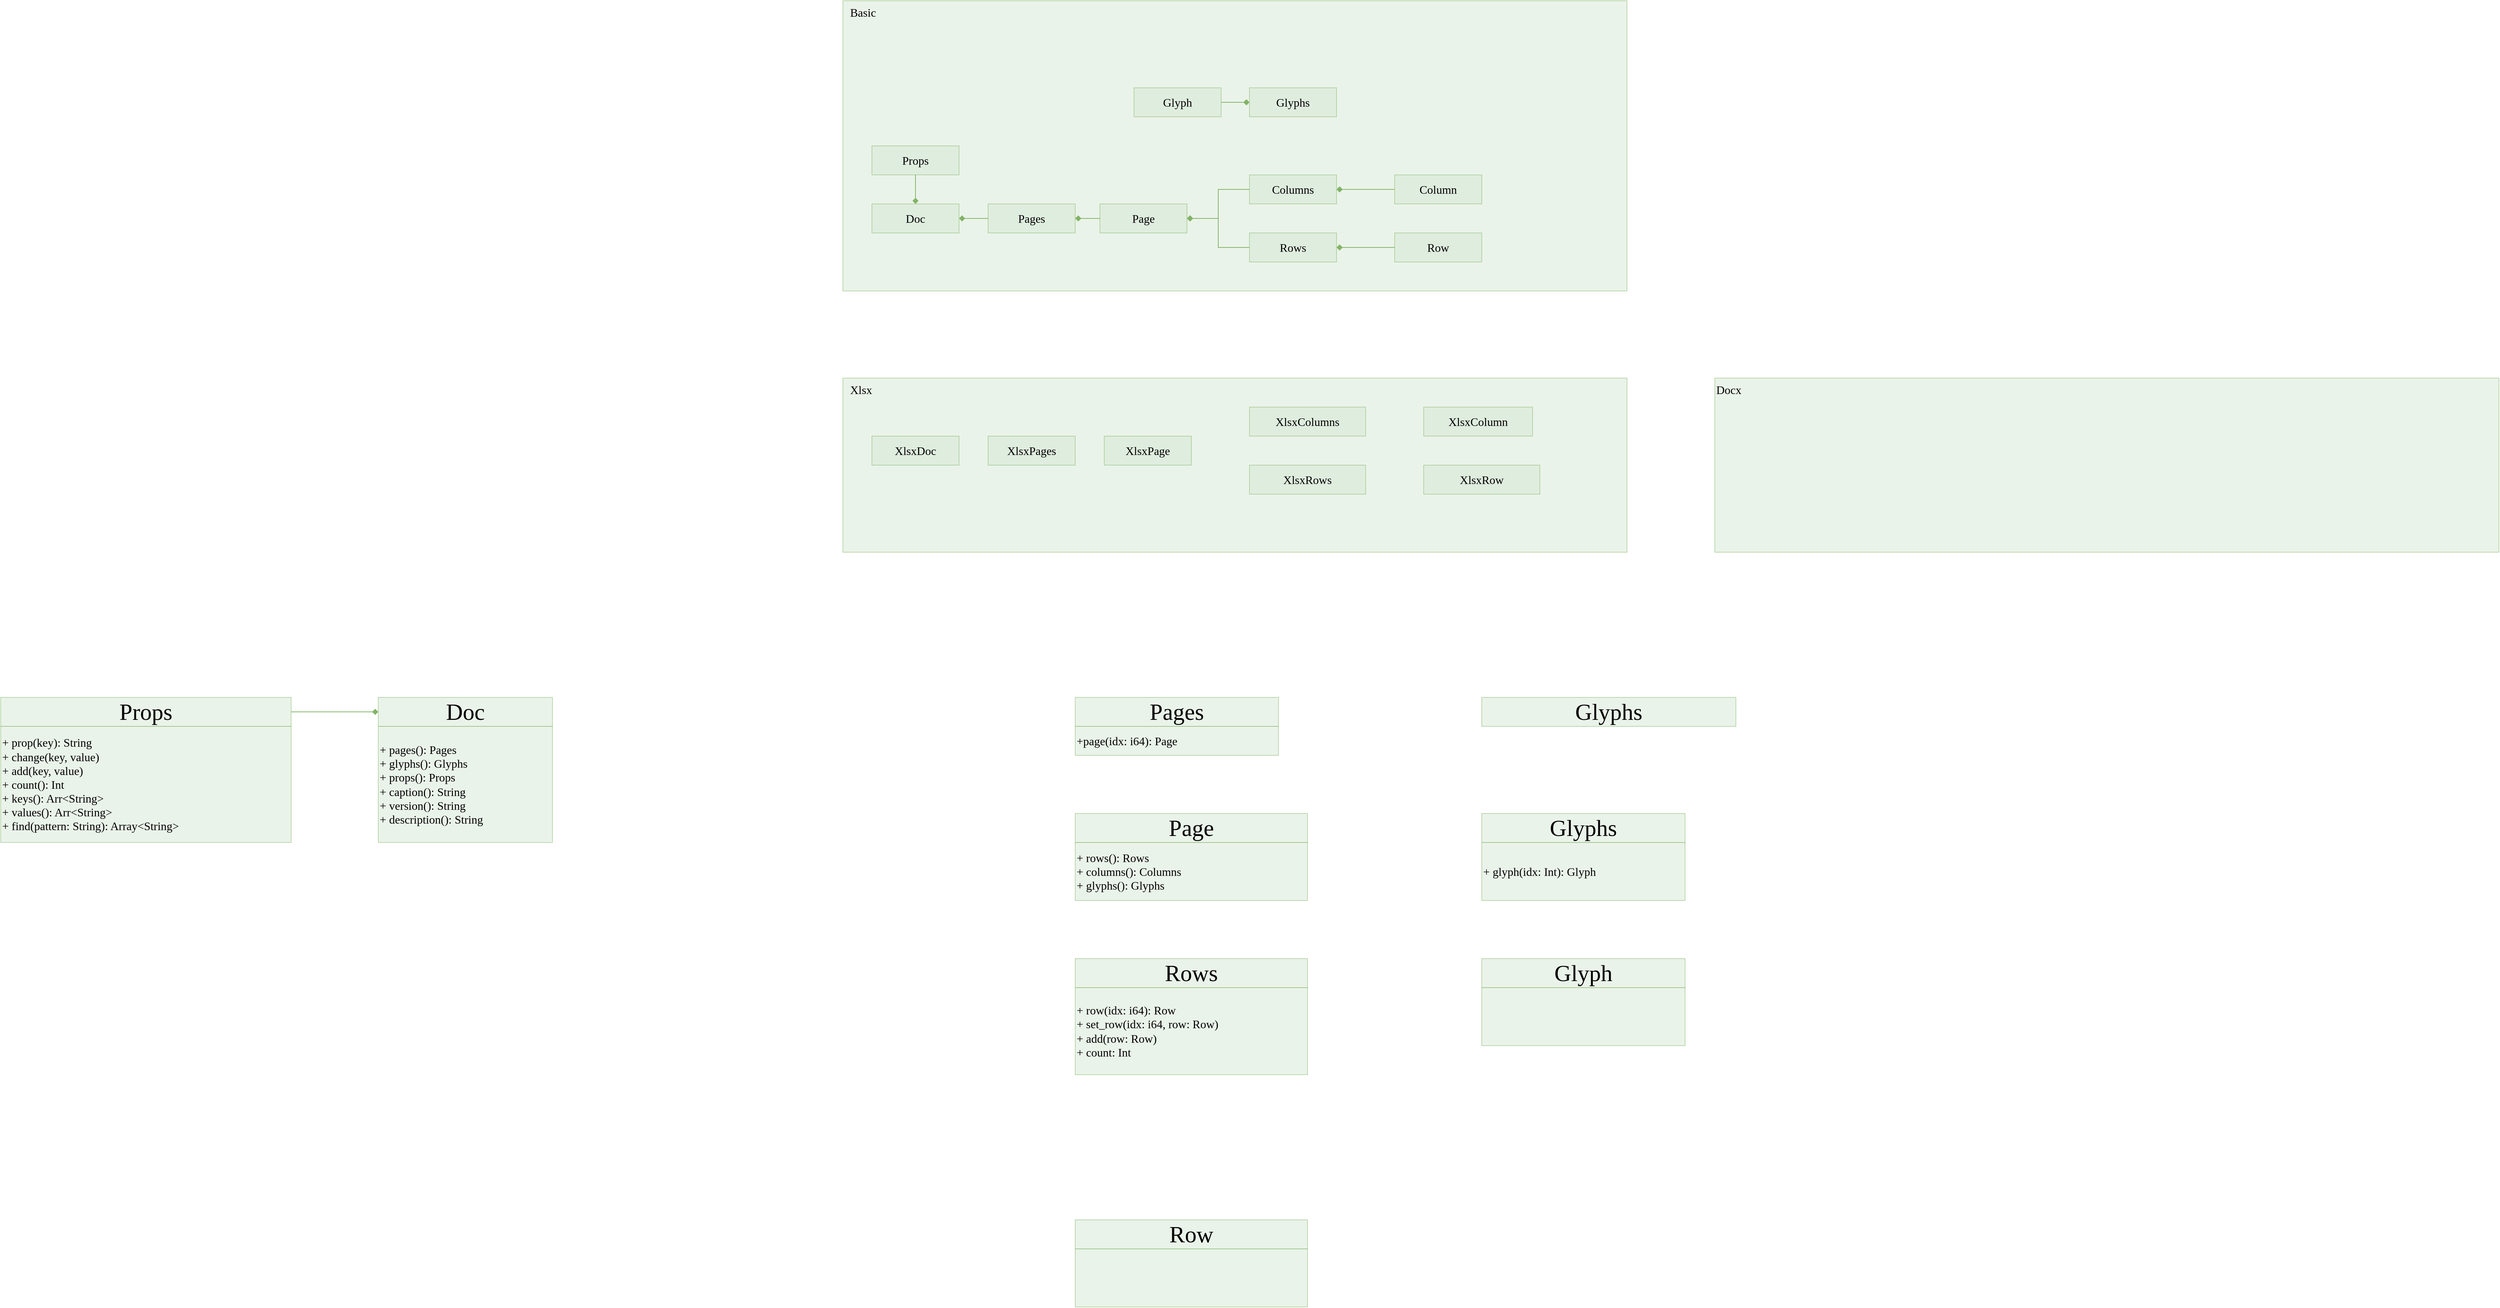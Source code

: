 <mxfile version="27.0.9">
  <diagram name="Overview" id="8y3Zl4VuxVWjsvq5kniv">
    <mxGraphModel dx="2440" dy="1693" grid="1" gridSize="10" guides="1" tooltips="1" connect="1" arrows="1" fold="1" page="1" pageScale="1" pageWidth="827" pageHeight="1169" math="0" shadow="0">
      <root>
        <mxCell id="0" />
        <mxCell id="1" parent="0" />
        <mxCell id="yGf21TPcP8UXwxqwGWnN-19" value="Xlsx" style="rounded=0;whiteSpace=wrap;html=1;fontFamily=Feature Mono Medium;fontSize=16;fillColor=#d5e8d4;strokeColor=#82b366;opacity=50;align=left;verticalAlign=top;spacingLeft=8;movable=0;resizable=0;rotatable=0;deletable=0;editable=0;locked=1;connectable=0;" parent="1" vertex="1">
          <mxGeometry x="40" y="440" width="1080" height="240" as="geometry" />
        </mxCell>
        <mxCell id="yGf21TPcP8UXwxqwGWnN-18" value="Basic" style="rounded=0;whiteSpace=wrap;html=1;fontFamily=Feature Mono Medium;fontSize=16;fillColor=#d5e8d4;strokeColor=#82b366;opacity=50;align=left;verticalAlign=top;movable=0;resizable=0;rotatable=0;deletable=0;editable=0;locked=1;connectable=0;spacingLeft=8;" parent="1" vertex="1">
          <mxGeometry x="40" y="-80" width="1080" height="400" as="geometry" />
        </mxCell>
        <mxCell id="yGf21TPcP8UXwxqwGWnN-1" value="Doc" style="rounded=0;whiteSpace=wrap;html=1;fontFamily=Feature Mono Medium;fontSize=16;fillColor=#d5e8d4;strokeColor=#82b366;opacity=50;" parent="1" vertex="1">
          <mxGeometry x="80" y="200" width="120" height="40" as="geometry" />
        </mxCell>
        <mxCell id="Kbxt-SDFFBqTt6nUBHVl-6" style="edgeStyle=orthogonalEdgeStyle;rounded=0;orthogonalLoop=1;jettySize=auto;html=1;exitX=0;exitY=0.5;exitDx=0;exitDy=0;fillColor=#d5e8d4;strokeColor=#82b366;endArrow=diamond;endFill=1;" parent="1" source="yGf21TPcP8UXwxqwGWnN-2" target="yGf21TPcP8UXwxqwGWnN-7" edge="1">
          <mxGeometry relative="1" as="geometry" />
        </mxCell>
        <mxCell id="yGf21TPcP8UXwxqwGWnN-2" value="Rows" style="rounded=0;whiteSpace=wrap;html=1;fontFamily=Feature Mono Medium;fontSize=16;fillColor=#d5e8d4;strokeColor=#82b366;opacity=50;" parent="1" vertex="1">
          <mxGeometry x="600" y="240" width="120" height="40" as="geometry" />
        </mxCell>
        <mxCell id="Kbxt-SDFFBqTt6nUBHVl-7" style="edgeStyle=orthogonalEdgeStyle;rounded=0;orthogonalLoop=1;jettySize=auto;html=1;exitX=0;exitY=0.5;exitDx=0;exitDy=0;entryX=1;entryY=0.5;entryDx=0;entryDy=0;fillColor=#d5e8d4;strokeColor=#82b366;endArrow=diamond;endFill=1;" parent="1" source="yGf21TPcP8UXwxqwGWnN-3" target="yGf21TPcP8UXwxqwGWnN-2" edge="1">
          <mxGeometry relative="1" as="geometry" />
        </mxCell>
        <mxCell id="yGf21TPcP8UXwxqwGWnN-3" value="Row" style="rounded=0;whiteSpace=wrap;html=1;fontFamily=Feature Mono Medium;fontSize=16;fillColor=#d5e8d4;strokeColor=#82b366;opacity=50;" parent="1" vertex="1">
          <mxGeometry x="800" y="240" width="120" height="40" as="geometry" />
        </mxCell>
        <mxCell id="Kbxt-SDFFBqTt6nUBHVl-5" style="edgeStyle=orthogonalEdgeStyle;rounded=0;orthogonalLoop=1;jettySize=auto;html=1;exitX=0;exitY=0.5;exitDx=0;exitDy=0;entryX=1;entryY=0.5;entryDx=0;entryDy=0;endArrow=diamond;endFill=1;fillColor=#d5e8d4;strokeColor=#82b366;" parent="1" source="yGf21TPcP8UXwxqwGWnN-4" target="yGf21TPcP8UXwxqwGWnN-7" edge="1">
          <mxGeometry relative="1" as="geometry" />
        </mxCell>
        <mxCell id="yGf21TPcP8UXwxqwGWnN-4" value="Columns" style="rounded=0;whiteSpace=wrap;html=1;fontFamily=Feature Mono Medium;fontSize=16;fillColor=#d5e8d4;strokeColor=#82b366;opacity=50;" parent="1" vertex="1">
          <mxGeometry x="600" y="160" width="120" height="40" as="geometry" />
        </mxCell>
        <mxCell id="Kbxt-SDFFBqTt6nUBHVl-8" style="edgeStyle=orthogonalEdgeStyle;rounded=0;orthogonalLoop=1;jettySize=auto;html=1;exitX=0;exitY=0.5;exitDx=0;exitDy=0;entryX=1;entryY=0.5;entryDx=0;entryDy=0;fillColor=#d5e8d4;strokeColor=#82b366;endArrow=diamond;endFill=1;" parent="1" source="yGf21TPcP8UXwxqwGWnN-5" target="yGf21TPcP8UXwxqwGWnN-4" edge="1">
          <mxGeometry relative="1" as="geometry" />
        </mxCell>
        <mxCell id="yGf21TPcP8UXwxqwGWnN-5" value="Column" style="rounded=0;whiteSpace=wrap;html=1;fontFamily=Feature Mono Medium;fontSize=16;fillColor=#d5e8d4;strokeColor=#82b366;opacity=50;" parent="1" vertex="1">
          <mxGeometry x="800" y="160" width="120" height="40" as="geometry" />
        </mxCell>
        <mxCell id="Kbxt-SDFFBqTt6nUBHVl-2" style="edgeStyle=orthogonalEdgeStyle;rounded=0;orthogonalLoop=1;jettySize=auto;html=1;exitX=0;exitY=0.5;exitDx=0;exitDy=0;entryX=1;entryY=0.5;entryDx=0;entryDy=0;endArrow=diamond;endFill=1;fillColor=#d5e8d4;strokeColor=#82b366;" parent="1" source="yGf21TPcP8UXwxqwGWnN-6" target="yGf21TPcP8UXwxqwGWnN-1" edge="1">
          <mxGeometry relative="1" as="geometry" />
        </mxCell>
        <mxCell id="yGf21TPcP8UXwxqwGWnN-6" value="Pages" style="rounded=0;whiteSpace=wrap;html=1;fontFamily=Feature Mono Medium;fontSize=16;fillColor=#d5e8d4;strokeColor=#82b366;opacity=50;" parent="1" vertex="1">
          <mxGeometry x="240" y="200" width="120" height="40" as="geometry" />
        </mxCell>
        <mxCell id="Kbxt-SDFFBqTt6nUBHVl-4" style="edgeStyle=orthogonalEdgeStyle;rounded=0;orthogonalLoop=1;jettySize=auto;html=1;exitX=0;exitY=0.5;exitDx=0;exitDy=0;entryX=1;entryY=0.5;entryDx=0;entryDy=0;fillColor=#d5e8d4;strokeColor=#82b366;endArrow=diamond;endFill=1;" parent="1" source="yGf21TPcP8UXwxqwGWnN-7" target="yGf21TPcP8UXwxqwGWnN-6" edge="1">
          <mxGeometry relative="1" as="geometry" />
        </mxCell>
        <mxCell id="yGf21TPcP8UXwxqwGWnN-7" value="Page" style="rounded=0;whiteSpace=wrap;html=1;fontFamily=Feature Mono Medium;fontSize=16;fillColor=#d5e8d4;strokeColor=#82b366;opacity=50;" parent="1" vertex="1">
          <mxGeometry x="394" y="200" width="120" height="40" as="geometry" />
        </mxCell>
        <mxCell id="yGf21TPcP8UXwxqwGWnN-8" value="XlsxDoc" style="rounded=0;whiteSpace=wrap;html=1;fontFamily=Feature Mono Medium;fontSize=16;fillColor=#d5e8d4;strokeColor=#82b366;opacity=50;" parent="1" vertex="1">
          <mxGeometry x="80" y="520" width="120" height="40" as="geometry" />
        </mxCell>
        <mxCell id="yGf21TPcP8UXwxqwGWnN-11" value="XlsxPages" style="rounded=0;whiteSpace=wrap;html=1;fontFamily=Feature Mono Medium;fontSize=16;fillColor=#d5e8d4;strokeColor=#82b366;opacity=50;" parent="1" vertex="1">
          <mxGeometry x="240" y="520" width="120" height="40" as="geometry" />
        </mxCell>
        <mxCell id="yGf21TPcP8UXwxqwGWnN-12" value="XlsxPage" style="rounded=0;whiteSpace=wrap;html=1;fontFamily=Feature Mono Medium;fontSize=16;fillColor=#d5e8d4;strokeColor=#82b366;opacity=50;" parent="1" vertex="1">
          <mxGeometry x="400" y="520" width="120" height="40" as="geometry" />
        </mxCell>
        <mxCell id="yGf21TPcP8UXwxqwGWnN-13" value="XlsxRows" style="rounded=0;whiteSpace=wrap;html=1;fontFamily=Feature Mono Medium;fontSize=16;fillColor=#d5e8d4;strokeColor=#82b366;opacity=50;" parent="1" vertex="1">
          <mxGeometry x="600" y="560" width="160" height="40" as="geometry" />
        </mxCell>
        <mxCell id="yGf21TPcP8UXwxqwGWnN-14" value="XlsxRow" style="rounded=0;whiteSpace=wrap;html=1;fontFamily=Feature Mono Medium;fontSize=16;fillColor=#d5e8d4;strokeColor=#82b366;opacity=50;" parent="1" vertex="1">
          <mxGeometry x="840" y="560" width="160" height="40" as="geometry" />
        </mxCell>
        <mxCell id="yGf21TPcP8UXwxqwGWnN-15" value="XlsxColumns" style="rounded=0;whiteSpace=wrap;html=1;fontFamily=Feature Mono Medium;fontSize=16;fillColor=#d5e8d4;strokeColor=#82b366;opacity=50;" parent="1" vertex="1">
          <mxGeometry x="600" y="480" width="160" height="40" as="geometry" />
        </mxCell>
        <mxCell id="yGf21TPcP8UXwxqwGWnN-16" value="XlsxColumn" style="rounded=0;whiteSpace=wrap;html=1;fontFamily=Feature Mono Medium;fontSize=16;fillColor=#d5e8d4;strokeColor=#82b366;opacity=50;" parent="1" vertex="1">
          <mxGeometry x="840" y="480" width="150" height="40" as="geometry" />
        </mxCell>
        <mxCell id="yGf21TPcP8UXwxqwGWnN-20" value="Docx" style="rounded=0;whiteSpace=wrap;html=1;fontFamily=Feature Mono Medium;fontSize=16;fillColor=#d5e8d4;strokeColor=#82b366;opacity=50;align=left;verticalAlign=top;" parent="1" vertex="1">
          <mxGeometry x="1241" y="440" width="1080" height="240" as="geometry" />
        </mxCell>
        <mxCell id="yGf21TPcP8UXwxqwGWnN-21" value="Doc" style="rounded=0;whiteSpace=wrap;html=1;fontFamily=Feature Mono Medium;fontSize=32;fillColor=#d5e8d4;strokeColor=#82b366;opacity=50;" parent="1" vertex="1">
          <mxGeometry x="-600" y="880" width="240" height="40" as="geometry" />
        </mxCell>
        <mxCell id="yGf21TPcP8UXwxqwGWnN-22" value="+ pages(): Pages&lt;div&gt;+ glyphs(): Glyphs&lt;/div&gt;&lt;div&gt;+ props(): Props&lt;br&gt;+ caption(): String&lt;/div&gt;&lt;div&gt;+ version(): String&lt;/div&gt;&lt;div&gt;+ description(): String&lt;/div&gt;" style="rounded=0;whiteSpace=wrap;html=1;fontFamily=Feature Mono Medium;fontSize=16;fillColor=#d5e8d4;strokeColor=#82b366;opacity=50;align=left;" parent="1" vertex="1">
          <mxGeometry x="-600" y="920" width="240" height="160" as="geometry" />
        </mxCell>
        <mxCell id="yGf21TPcP8UXwxqwGWnN-23" value="Pages" style="rounded=0;whiteSpace=wrap;html=1;fontFamily=Feature Mono Medium;fontSize=32;fillColor=#d5e8d4;strokeColor=#82b366;opacity=50;" parent="1" vertex="1">
          <mxGeometry x="360" y="880" width="280" height="40" as="geometry" />
        </mxCell>
        <mxCell id="yGf21TPcP8UXwxqwGWnN-24" value="+page(idx: i64): Page" style="rounded=0;whiteSpace=wrap;html=1;fontFamily=Feature Mono Medium;fontSize=16;fillColor=#d5e8d4;strokeColor=#82b366;opacity=50;align=left;" parent="1" vertex="1">
          <mxGeometry x="360" y="920" width="280" height="40" as="geometry" />
        </mxCell>
        <mxCell id="yGf21TPcP8UXwxqwGWnN-25" value="+ rows(): Rows&lt;div&gt;+ columns(): Columns&lt;/div&gt;&lt;div&gt;+ glyphs(): Glyphs&lt;/div&gt;" style="rounded=0;whiteSpace=wrap;html=1;fontFamily=Feature Mono Medium;fontSize=16;fillColor=#d5e8d4;strokeColor=#82b366;opacity=50;align=left;" parent="1" vertex="1">
          <mxGeometry x="360" y="1080" width="320" height="80" as="geometry" />
        </mxCell>
        <mxCell id="yGf21TPcP8UXwxqwGWnN-26" value="Page" style="rounded=0;whiteSpace=wrap;html=1;fontFamily=Feature Mono Medium;fontSize=32;fillColor=#d5e8d4;strokeColor=#82b366;opacity=50;" parent="1" vertex="1">
          <mxGeometry x="360" y="1040" width="320" height="40" as="geometry" />
        </mxCell>
        <mxCell id="yGf21TPcP8UXwxqwGWnN-27" value="+ glyph(idx: Int): Glyph" style="rounded=0;whiteSpace=wrap;html=1;fontFamily=Feature Mono Medium;fontSize=16;fillColor=#d5e8d4;strokeColor=#82b366;opacity=50;align=left;" parent="1" vertex="1">
          <mxGeometry x="920" y="1080" width="280" height="80" as="geometry" />
        </mxCell>
        <mxCell id="yGf21TPcP8UXwxqwGWnN-28" value="Glyphs" style="rounded=0;whiteSpace=wrap;html=1;fontFamily=Feature Mono Medium;fontSize=32;fillColor=#d5e8d4;strokeColor=#82b366;opacity=50;" parent="1" vertex="1">
          <mxGeometry x="920" y="1040" width="280" height="40" as="geometry" />
        </mxCell>
        <mxCell id="yGf21TPcP8UXwxqwGWnN-29" value="" style="rounded=0;whiteSpace=wrap;html=1;fontFamily=Feature Mono Medium;fontSize=16;fillColor=#d5e8d4;strokeColor=#82b366;opacity=50;align=left;" parent="1" vertex="1">
          <mxGeometry x="920" y="1280" width="280" height="80" as="geometry" />
        </mxCell>
        <mxCell id="yGf21TPcP8UXwxqwGWnN-30" value="Glyph" style="rounded=0;whiteSpace=wrap;html=1;fontFamily=Feature Mono Medium;fontSize=32;fillColor=#d5e8d4;strokeColor=#82b366;opacity=50;" parent="1" vertex="1">
          <mxGeometry x="920" y="1240" width="280" height="40" as="geometry" />
        </mxCell>
        <mxCell id="yGf21TPcP8UXwxqwGWnN-31" value="+ row(idx: i64): Row&lt;div&gt;+ set_row(idx: i64, row: Row)&lt;/div&gt;&lt;div&gt;+ add(row: Row)&lt;/div&gt;&lt;div&gt;+ count: Int&lt;/div&gt;" style="rounded=0;whiteSpace=wrap;html=1;fontFamily=Feature Mono Medium;fontSize=16;fillColor=#d5e8d4;strokeColor=#82b366;opacity=50;align=left;" parent="1" vertex="1">
          <mxGeometry x="360" y="1280" width="320" height="120" as="geometry" />
        </mxCell>
        <mxCell id="yGf21TPcP8UXwxqwGWnN-32" value="Rows" style="rounded=0;whiteSpace=wrap;html=1;fontFamily=Feature Mono Medium;fontSize=32;fillColor=#d5e8d4;strokeColor=#82b366;opacity=50;" parent="1" vertex="1">
          <mxGeometry x="360" y="1240" width="320" height="40" as="geometry" />
        </mxCell>
        <mxCell id="yGf21TPcP8UXwxqwGWnN-33" value="Glyphs" style="rounded=0;whiteSpace=wrap;html=1;fontFamily=Feature Mono Medium;fontSize=32;fillColor=#d5e8d4;strokeColor=#82b366;opacity=50;" parent="1" vertex="1">
          <mxGeometry x="920" y="880" width="350" height="40" as="geometry" />
        </mxCell>
        <mxCell id="yGf21TPcP8UXwxqwGWnN-34" value="Glyphs" style="rounded=0;whiteSpace=wrap;html=1;fontFamily=Feature Mono Medium;fontSize=16;fillColor=#d5e8d4;strokeColor=#82b366;opacity=50;" parent="1" vertex="1">
          <mxGeometry x="600" y="40" width="120" height="40" as="geometry" />
        </mxCell>
        <mxCell id="yGf21TPcP8UXwxqwGWnN-40" style="edgeStyle=orthogonalEdgeStyle;rounded=0;orthogonalLoop=1;jettySize=auto;html=1;exitX=1;exitY=0.5;exitDx=0;exitDy=0;entryX=0;entryY=0.5;entryDx=0;entryDy=0;endArrow=diamond;endFill=1;fillColor=#d5e8d4;strokeColor=#82b366;" parent="1" source="yGf21TPcP8UXwxqwGWnN-35" target="yGf21TPcP8UXwxqwGWnN-34" edge="1">
          <mxGeometry relative="1" as="geometry" />
        </mxCell>
        <mxCell id="yGf21TPcP8UXwxqwGWnN-35" value="Glyph" style="rounded=0;whiteSpace=wrap;html=1;fontFamily=Feature Mono Medium;fontSize=16;fillColor=#d5e8d4;strokeColor=#82b366;opacity=50;" parent="1" vertex="1">
          <mxGeometry x="441" y="40" width="120" height="40" as="geometry" />
        </mxCell>
        <mxCell id="-wYGLoyKOjYevWKfY8zr-3" style="edgeStyle=orthogonalEdgeStyle;rounded=0;orthogonalLoop=1;jettySize=auto;html=1;exitX=0.5;exitY=1;exitDx=0;exitDy=0;entryX=0.5;entryY=0;entryDx=0;entryDy=0;fillColor=#d5e8d4;strokeColor=#82b366;startArrow=none;startFill=0;endArrow=diamond;endFill=1;" parent="1" source="-wYGLoyKOjYevWKfY8zr-1" target="yGf21TPcP8UXwxqwGWnN-1" edge="1">
          <mxGeometry relative="1" as="geometry" />
        </mxCell>
        <mxCell id="-wYGLoyKOjYevWKfY8zr-1" value="Props" style="rounded=0;whiteSpace=wrap;html=1;fontFamily=Feature Mono Medium;fontSize=16;fillColor=#d5e8d4;strokeColor=#82b366;opacity=50;" parent="1" vertex="1">
          <mxGeometry x="80" y="120" width="120" height="40" as="geometry" />
        </mxCell>
        <mxCell id="-wYGLoyKOjYevWKfY8zr-6" style="edgeStyle=orthogonalEdgeStyle;rounded=0;orthogonalLoop=1;jettySize=auto;html=1;exitX=1;exitY=0.5;exitDx=0;exitDy=0;entryX=0;entryY=0.5;entryDx=0;entryDy=0;fillColor=#d5e8d4;strokeColor=#82b366;endArrow=diamond;endFill=1;" parent="1" source="-wYGLoyKOjYevWKfY8zr-4" target="yGf21TPcP8UXwxqwGWnN-21" edge="1">
          <mxGeometry relative="1" as="geometry" />
        </mxCell>
        <mxCell id="-wYGLoyKOjYevWKfY8zr-4" value="Props" style="rounded=0;whiteSpace=wrap;html=1;fontFamily=Feature Mono Medium;fontSize=32;fillColor=#d5e8d4;strokeColor=#82b366;opacity=50;" parent="1" vertex="1">
          <mxGeometry x="-1120" y="880" width="400" height="40" as="geometry" />
        </mxCell>
        <mxCell id="-wYGLoyKOjYevWKfY8zr-5" value="+ prop(key): String&lt;div&gt;+ change(key, value)&lt;/div&gt;&lt;div&gt;+ add(key, value)&lt;/div&gt;&lt;div&gt;+ count(): Int&lt;/div&gt;&lt;div&gt;+ keys(): Arr&amp;lt;String&amp;gt;&lt;/div&gt;&lt;div&gt;+ values(): Arr&amp;lt;String&amp;gt;&lt;/div&gt;&lt;div&gt;+ find(pattern: String): Array&amp;lt;String&amp;gt;&lt;/div&gt;" style="rounded=0;whiteSpace=wrap;html=1;fontFamily=Feature Mono Medium;fontSize=16;fillColor=#d5e8d4;strokeColor=#82b366;opacity=50;align=left;" parent="1" vertex="1">
          <mxGeometry x="-1120" y="920" width="400" height="160" as="geometry" />
        </mxCell>
        <mxCell id="-wYGLoyKOjYevWKfY8zr-7" value="" style="rounded=0;whiteSpace=wrap;html=1;fontFamily=Feature Mono Medium;fontSize=16;fillColor=#d5e8d4;strokeColor=#82b366;opacity=50;align=left;" parent="1" vertex="1">
          <mxGeometry x="360" y="1640" width="320" height="80" as="geometry" />
        </mxCell>
        <mxCell id="-wYGLoyKOjYevWKfY8zr-8" value="Row" style="rounded=0;whiteSpace=wrap;html=1;fontFamily=Feature Mono Medium;fontSize=32;fillColor=#d5e8d4;strokeColor=#82b366;opacity=50;" parent="1" vertex="1">
          <mxGeometry x="360" y="1600" width="320" height="40" as="geometry" />
        </mxCell>
      </root>
    </mxGraphModel>
  </diagram>
</mxfile>
